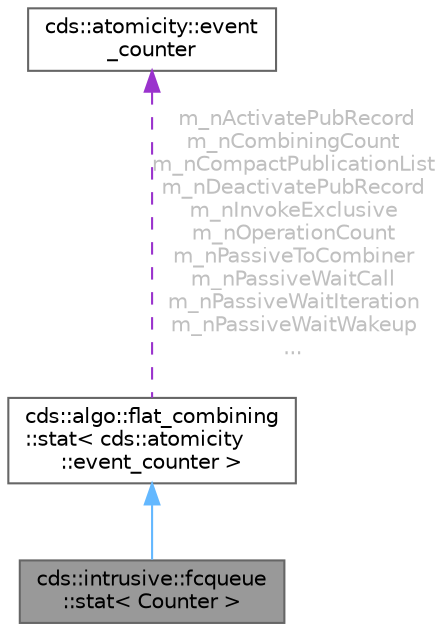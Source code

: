 digraph "cds::intrusive::fcqueue::stat&lt; Counter &gt;"
{
 // LATEX_PDF_SIZE
  bgcolor="transparent";
  edge [fontname=Helvetica,fontsize=10,labelfontname=Helvetica,labelfontsize=10];
  node [fontname=Helvetica,fontsize=10,shape=box,height=0.2,width=0.4];
  Node1 [id="Node000001",label="cds::intrusive::fcqueue\l::stat\< Counter \>",height=0.2,width=0.4,color="gray40", fillcolor="grey60", style="filled", fontcolor="black",tooltip="FCQueue internal statistics"];
  Node2 -> Node1 [id="edge1_Node000001_Node000002",dir="back",color="steelblue1",style="solid",tooltip=" "];
  Node2 [id="Node000002",label="cds::algo::flat_combining\l::stat\< cds::atomicity\l::event_counter \>",height=0.2,width=0.4,color="gray40", fillcolor="white", style="filled",URL="$structcds_1_1algo_1_1flat__combining_1_1stat.html",tooltip=" "];
  Node3 -> Node2 [id="edge2_Node000002_Node000003",dir="back",color="darkorchid3",style="dashed",tooltip=" ",label=" m_nActivatePubRecord\nm_nCombiningCount\nm_nCompactPublicationList\nm_nDeactivatePubRecord\nm_nInvokeExclusive\nm_nOperationCount\nm_nPassiveToCombiner\nm_nPassiveWaitCall\nm_nPassiveWaitIteration\nm_nPassiveWaitWakeup\n...",fontcolor="grey" ];
  Node3 [id="Node000003",label="cds::atomicity::event\l_counter",height=0.2,width=0.4,color="gray40", fillcolor="white", style="filled",URL="$classcds_1_1atomicity_1_1event__counter.html",tooltip="Atomic event counter."];
}
